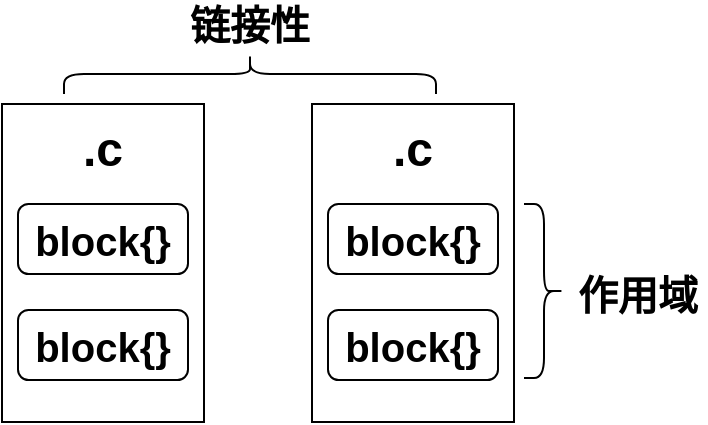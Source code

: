 <mxfile version="13.7.9" type="device"><diagram id="9HLkzBN5OqXW-oXqq_pf" name="第 1 页"><mxGraphModel dx="1024" dy="592" grid="0" gridSize="10" guides="1" tooltips="1" connect="1" arrows="1" fold="1" page="0" pageScale="1" pageWidth="827" pageHeight="1169" math="0" shadow="0"><root><mxCell id="0"/><mxCell id="1" parent="0"/><mxCell id="x0AF5yi0peOOHw6uUeaB-3" value="&lt;font style=&quot;font-size: 24px&quot;&gt;&lt;b&gt;.c&lt;br&gt;&lt;br&gt;&lt;br&gt;&lt;br&gt;&lt;br&gt;&lt;/b&gt;&lt;/font&gt;" style="rounded=0;whiteSpace=wrap;html=1;" vertex="1" parent="1"><mxGeometry x="226" y="221" width="101" height="159" as="geometry"/></mxCell><mxCell id="x0AF5yi0peOOHw6uUeaB-5" value="&lt;b style=&quot;font-size: 20px&quot;&gt;block{}&lt;/b&gt;" style="rounded=1;whiteSpace=wrap;html=1;" vertex="1" parent="1"><mxGeometry x="234" y="324" width="85" height="35" as="geometry"/></mxCell><mxCell id="x0AF5yi0peOOHw6uUeaB-6" value="&lt;b style=&quot;font-size: 20px&quot;&gt;block{}&lt;/b&gt;" style="rounded=1;whiteSpace=wrap;html=1;" vertex="1" parent="1"><mxGeometry x="234" y="271" width="85" height="35" as="geometry"/></mxCell><mxCell id="x0AF5yi0peOOHw6uUeaB-7" value="&lt;font style=&quot;font-size: 24px&quot;&gt;&lt;b&gt;.c&lt;br&gt;&lt;br&gt;&lt;br&gt;&lt;br&gt;&lt;br&gt;&lt;/b&gt;&lt;/font&gt;" style="rounded=0;whiteSpace=wrap;html=1;" vertex="1" parent="1"><mxGeometry x="71" y="221" width="101" height="159" as="geometry"/></mxCell><mxCell id="x0AF5yi0peOOHw6uUeaB-8" value="&lt;b style=&quot;font-size: 20px&quot;&gt;block{}&lt;/b&gt;" style="rounded=1;whiteSpace=wrap;html=1;" vertex="1" parent="1"><mxGeometry x="79" y="324" width="85" height="35" as="geometry"/></mxCell><mxCell id="x0AF5yi0peOOHw6uUeaB-9" value="&lt;b style=&quot;font-size: 20px&quot;&gt;block{}&lt;/b&gt;" style="rounded=1;whiteSpace=wrap;html=1;" vertex="1" parent="1"><mxGeometry x="79" y="271" width="85" height="35" as="geometry"/></mxCell><mxCell id="x0AF5yi0peOOHw6uUeaB-10" value="" style="shape=curlyBracket;whiteSpace=wrap;html=1;rounded=1;rotation=90;" vertex="1" parent="1"><mxGeometry x="185" y="113" width="20" height="186" as="geometry"/></mxCell><mxCell id="x0AF5yi0peOOHw6uUeaB-11" value="&lt;font style=&quot;font-size: 20px&quot;&gt;&lt;b&gt;链接性&lt;/b&gt;&lt;/font&gt;" style="text;html=1;strokeColor=none;fillColor=none;align=center;verticalAlign=middle;whiteSpace=wrap;rounded=0;" vertex="1" parent="1"><mxGeometry x="161" y="171" width="68" height="20" as="geometry"/></mxCell><mxCell id="x0AF5yi0peOOHw6uUeaB-12" value="" style="shape=curlyBracket;whiteSpace=wrap;html=1;rounded=1;rotation=-180;" vertex="1" parent="1"><mxGeometry x="332" y="271" width="20" height="87" as="geometry"/></mxCell><mxCell id="x0AF5yi0peOOHw6uUeaB-13" value="&lt;font style=&quot;font-size: 20px&quot;&gt;&lt;b&gt;作用域&lt;/b&gt;&lt;/font&gt;" style="text;html=1;strokeColor=none;fillColor=none;align=center;verticalAlign=middle;whiteSpace=wrap;rounded=0;" vertex="1" parent="1"><mxGeometry x="355" y="306" width="68" height="20" as="geometry"/></mxCell></root></mxGraphModel></diagram></mxfile>